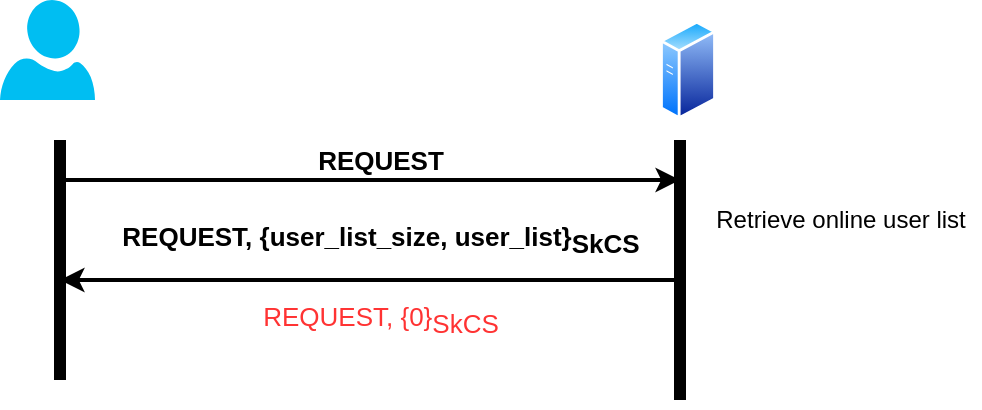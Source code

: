 <mxfile version="16.1.0" type="device"><diagram id="BuanQChXKfF_0T7-HQIK" name="Page-1"><mxGraphModel dx="1038" dy="479" grid="1" gridSize="10" guides="1" tooltips="1" connect="1" arrows="1" fold="1" page="1" pageScale="1" pageWidth="827" pageHeight="1169" math="0" shadow="0"><root><mxCell id="0"/><mxCell id="1" parent="0"/><mxCell id="83yGkcEdua2kRJ9etEL2-6" value="" style="endArrow=none;html=1;rounded=0;strokeWidth=6;" parent="1" edge="1"><mxGeometry width="50" height="50" relative="1" as="geometry"><mxPoint x="230" y="320" as="sourcePoint"/><mxPoint x="230" y="200" as="targetPoint"/></mxGeometry></mxCell><mxCell id="83yGkcEdua2kRJ9etEL2-7" value="" style="verticalLabelPosition=bottom;html=1;verticalAlign=top;align=center;strokeColor=none;fillColor=#00BEF2;shape=mxgraph.azure.user;" parent="1" vertex="1"><mxGeometry x="200" y="130" width="47.5" height="50" as="geometry"/></mxCell><mxCell id="83yGkcEdua2kRJ9etEL2-8" value="" style="aspect=fixed;perimeter=ellipsePerimeter;html=1;align=center;shadow=0;dashed=0;spacingTop=3;image;image=img/lib/active_directory/generic_server.svg;" parent="1" vertex="1"><mxGeometry x="530" y="140" width="28.0" height="50" as="geometry"/></mxCell><mxCell id="83yGkcEdua2kRJ9etEL2-9" value="" style="endArrow=none;html=1;rounded=0;strokeWidth=6;" parent="1" edge="1"><mxGeometry width="50" height="50" relative="1" as="geometry"><mxPoint x="540" y="330" as="sourcePoint"/><mxPoint x="540" y="200" as="targetPoint"/></mxGeometry></mxCell><mxCell id="83yGkcEdua2kRJ9etEL2-10" value="" style="endArrow=classic;html=1;rounded=0;strokeWidth=2;" parent="1" edge="1"><mxGeometry width="50" height="50" relative="1" as="geometry"><mxPoint x="230" y="220" as="sourcePoint"/><mxPoint x="540" y="220" as="targetPoint"/></mxGeometry></mxCell><mxCell id="83yGkcEdua2kRJ9etEL2-11" value="REQUEST" style="edgeLabel;html=1;align=center;verticalAlign=middle;resizable=0;points=[];fontStyle=1;fontSize=13;" parent="83yGkcEdua2kRJ9etEL2-10" vertex="1" connectable="0"><mxGeometry x="-0.252" y="-1" relative="1" as="geometry"><mxPoint x="44" y="-11" as="offset"/></mxGeometry></mxCell><mxCell id="83yGkcEdua2kRJ9etEL2-13" value="" style="endArrow=classic;html=1;rounded=0;strokeWidth=2;" parent="1" edge="1"><mxGeometry width="50" height="50" relative="1" as="geometry"><mxPoint x="540" y="270" as="sourcePoint"/><mxPoint x="230" y="270" as="targetPoint"/></mxGeometry></mxCell><mxCell id="83yGkcEdua2kRJ9etEL2-14" value="REQUEST, {user_list_size, user_list}&lt;font style=&quot;font-size: 13px;&quot;&gt;&lt;sub style=&quot;font-size: 13px;&quot;&gt;SkCS&lt;/sub&gt;&lt;/font&gt;" style="edgeLabel;html=1;align=center;verticalAlign=middle;resizable=0;points=[];fontStyle=1;fontSize=13;" parent="83yGkcEdua2kRJ9etEL2-13" vertex="1" connectable="0"><mxGeometry x="-0.09" y="-4" relative="1" as="geometry"><mxPoint x="-9" y="-16" as="offset"/></mxGeometry></mxCell><mxCell id="83yGkcEdua2kRJ9etEL2-15" value="Retrieve online user list" style="text;html=1;align=center;verticalAlign=middle;resizable=0;points=[];autosize=1;strokeColor=none;fillColor=none;" parent="1" vertex="1"><mxGeometry x="550" y="230" width="140" height="20" as="geometry"/></mxCell><mxCell id="83yGkcEdua2kRJ9etEL2-16" value="&lt;font color=&quot;#FF3333&quot; style=&quot;font-size: 13px;&quot;&gt;REQUEST, {0}&lt;font style=&quot;font-size: 13px;&quot;&gt;&lt;sub style=&quot;font-size: 13px;&quot;&gt;SkCS&lt;/sub&gt;&lt;/font&gt;&lt;/font&gt;" style="edgeLabel;html=1;align=center;verticalAlign=middle;resizable=0;points=[];fontSize=13;" parent="1" vertex="1" connectable="0"><mxGeometry x="390" y="290" as="geometry"/></mxCell></root></mxGraphModel></diagram></mxfile>